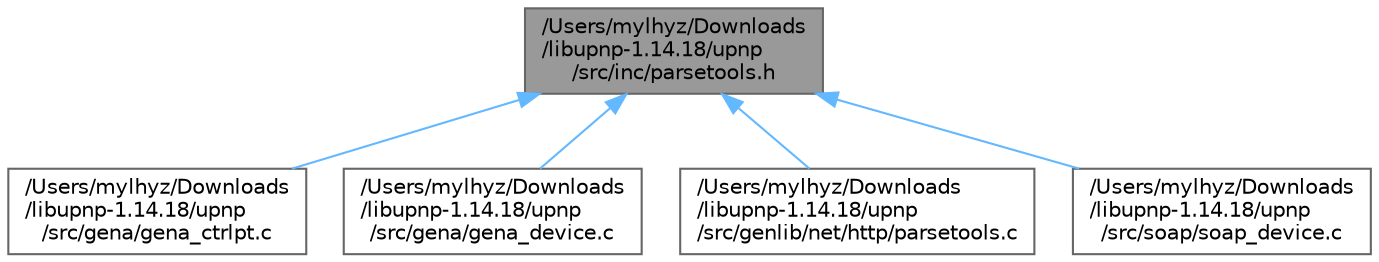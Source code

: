 digraph "/Users/mylhyz/Downloads/libupnp-1.14.18/upnp/src/inc/parsetools.h"
{
 // LATEX_PDF_SIZE
  bgcolor="transparent";
  edge [fontname=Helvetica,fontsize=10,labelfontname=Helvetica,labelfontsize=10];
  node [fontname=Helvetica,fontsize=10,shape=box,height=0.2,width=0.4];
  Node1 [id="Node000001",label="/Users/mylhyz/Downloads\l/libupnp-1.14.18/upnp\l/src/inc/parsetools.h",height=0.2,width=0.4,color="gray40", fillcolor="grey60", style="filled", fontcolor="black",tooltip=" "];
  Node1 -> Node2 [id="edge1_Node000001_Node000002",dir="back",color="steelblue1",style="solid",tooltip=" "];
  Node2 [id="Node000002",label="/Users/mylhyz/Downloads\l/libupnp-1.14.18/upnp\l/src/gena/gena_ctrlpt.c",height=0.2,width=0.4,color="grey40", fillcolor="white", style="filled",URL="$gena__ctrlpt_8c.html",tooltip=" "];
  Node1 -> Node3 [id="edge2_Node000001_Node000003",dir="back",color="steelblue1",style="solid",tooltip=" "];
  Node3 [id="Node000003",label="/Users/mylhyz/Downloads\l/libupnp-1.14.18/upnp\l/src/gena/gena_device.c",height=0.2,width=0.4,color="grey40", fillcolor="white", style="filled",URL="$gena__device_8c.html",tooltip=" "];
  Node1 -> Node4 [id="edge3_Node000001_Node000004",dir="back",color="steelblue1",style="solid",tooltip=" "];
  Node4 [id="Node000004",label="/Users/mylhyz/Downloads\l/libupnp-1.14.18/upnp\l/src/genlib/net/http/parsetools.c",height=0.2,width=0.4,color="grey40", fillcolor="white", style="filled",URL="$parsetools_8c.html",tooltip=" "];
  Node1 -> Node5 [id="edge4_Node000001_Node000005",dir="back",color="steelblue1",style="solid",tooltip=" "];
  Node5 [id="Node000005",label="/Users/mylhyz/Downloads\l/libupnp-1.14.18/upnp\l/src/soap/soap_device.c",height=0.2,width=0.4,color="grey40", fillcolor="white", style="filled",URL="$soap__device_8c.html",tooltip=" "];
}
